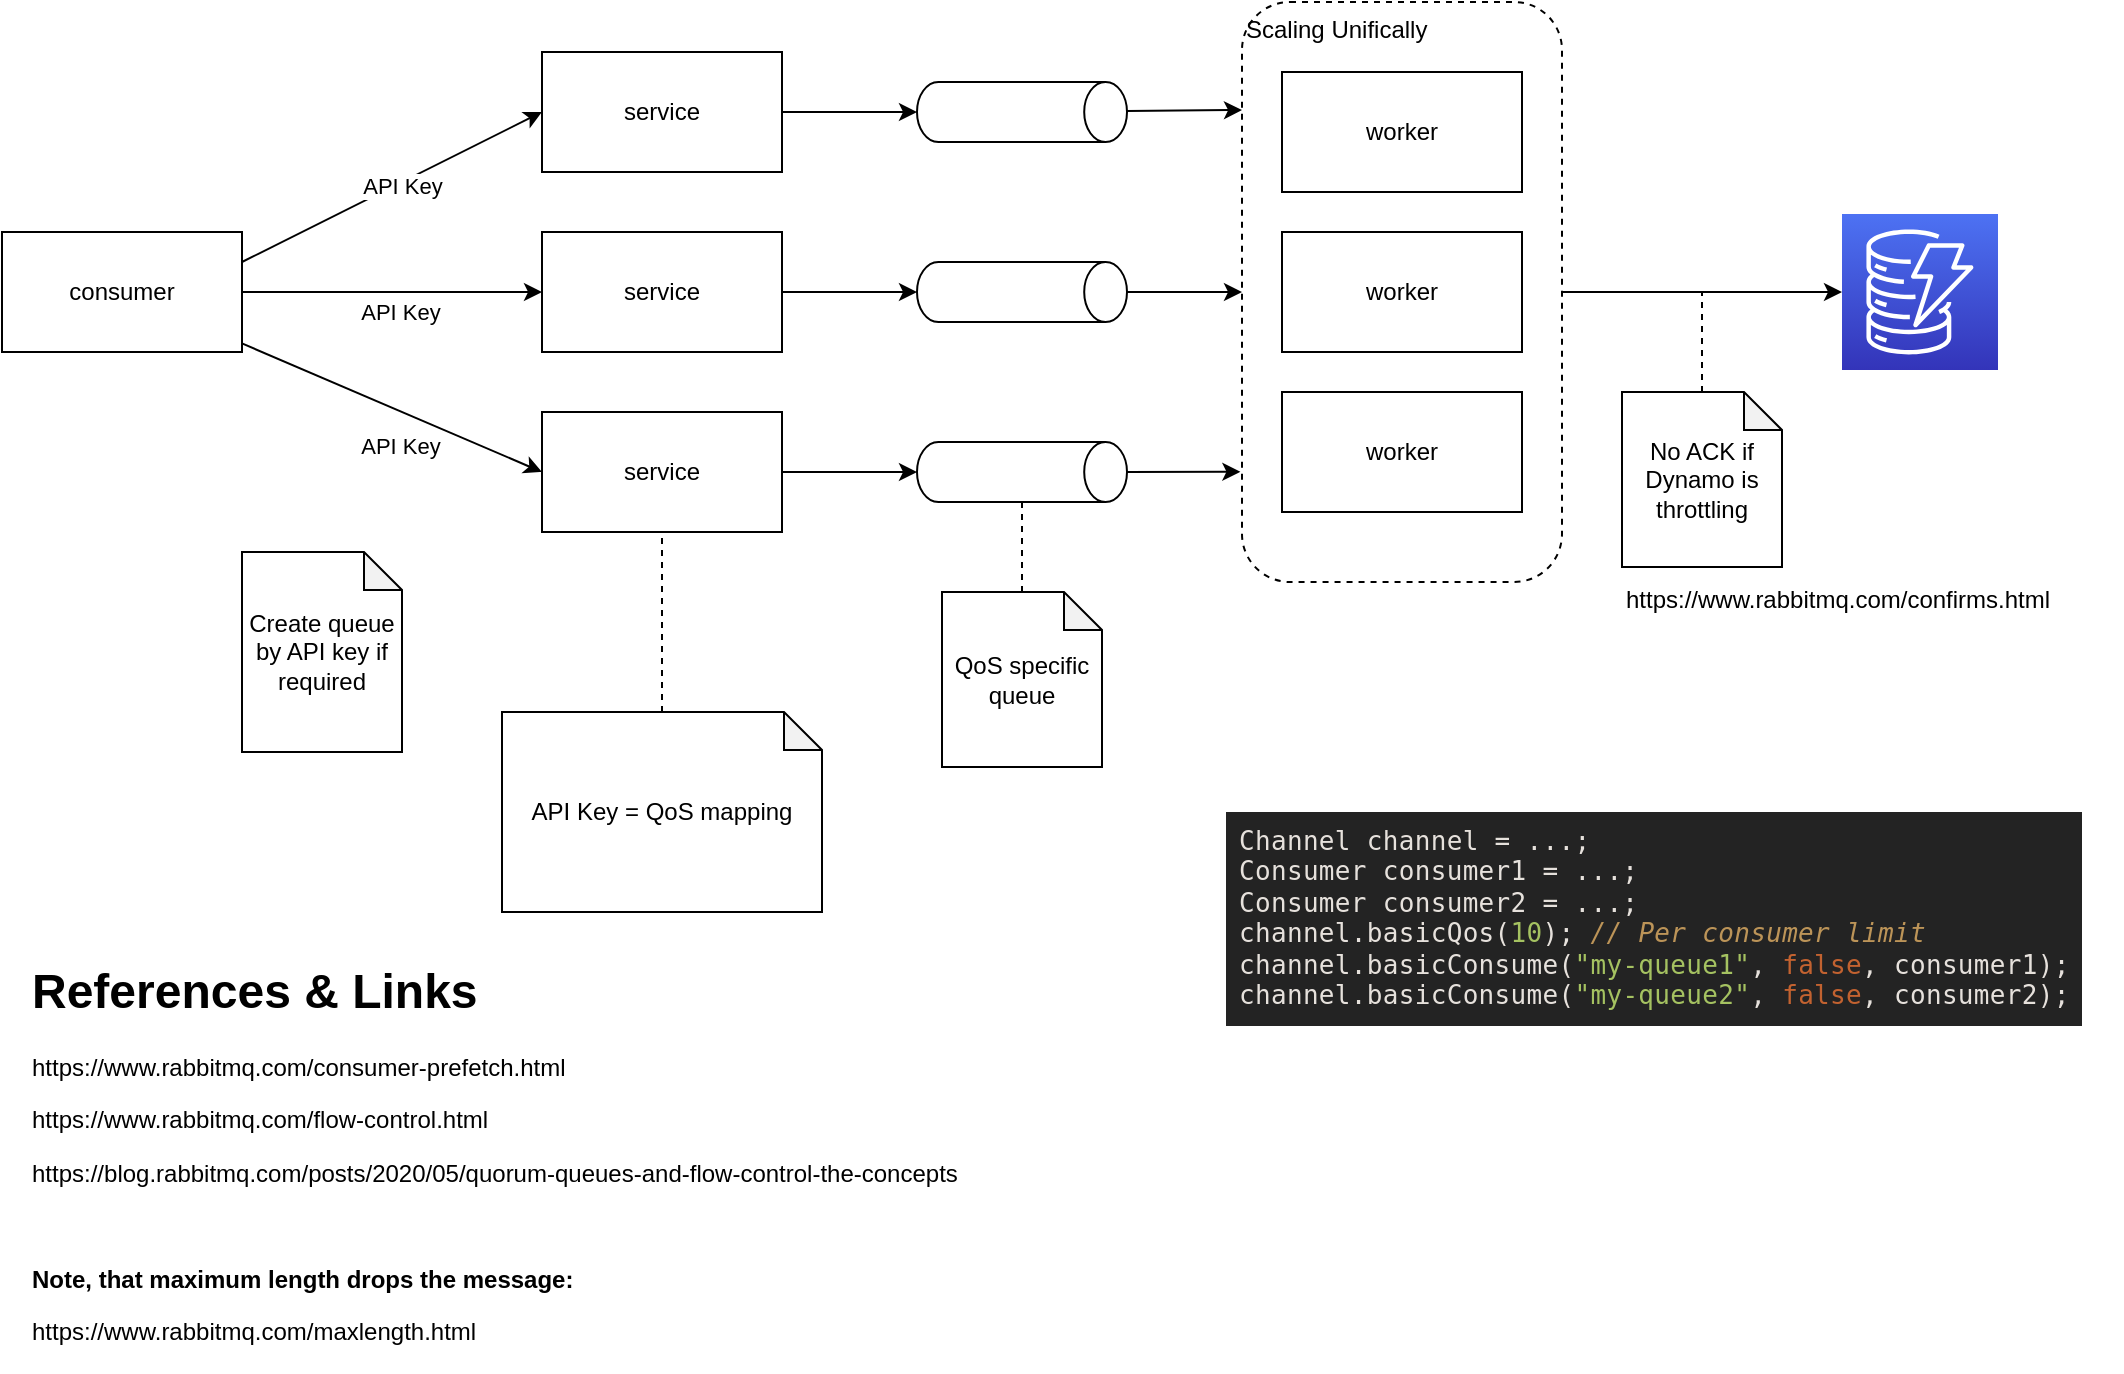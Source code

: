 <mxfile version="20.8.20" type="device"><diagram id="G0rfW3MxQlSEMLiZEsCb" name="Page-1"><mxGraphModel dx="1235" dy="684" grid="1" gridSize="10" guides="1" tooltips="1" connect="1" arrows="1" fold="1" page="1" pageScale="1" pageWidth="850" pageHeight="1100" math="0" shadow="0"><root><mxCell id="0"/><mxCell id="1" parent="0"/><mxCell id="CAOu0-t-lFhoK09DAxlb-16" style="edgeStyle=none;rounded=0;orthogonalLoop=1;jettySize=auto;html=1;endArrow=classic;endFill=1;" edge="1" parent="1" source="zQBQqa1K7-ldaVT0iDEw-1" target="CAOu0-t-lFhoK09DAxlb-6"><mxGeometry relative="1" as="geometry"/></mxCell><mxCell id="zQBQqa1K7-ldaVT0iDEw-1" value="service" style="rounded=0;whiteSpace=wrap;html=1;" parent="1" vertex="1"><mxGeometry x="280" y="240" width="120" height="60" as="geometry"/></mxCell><mxCell id="CAOu0-t-lFhoK09DAxlb-2" style="rounded=0;orthogonalLoop=1;jettySize=auto;html=1;entryX=0;entryY=0.5;entryDx=0;entryDy=0;" edge="1" parent="1" source="CAOu0-t-lFhoK09DAxlb-1" target="zQBQqa1K7-ldaVT0iDEw-1"><mxGeometry relative="1" as="geometry"/></mxCell><mxCell id="CAOu0-t-lFhoK09DAxlb-3" value="API Key" style="edgeLabel;html=1;align=center;verticalAlign=middle;resizable=0;points=[];" vertex="1" connectable="0" parent="CAOu0-t-lFhoK09DAxlb-2"><mxGeometry x="0.28" y="-2" relative="1" as="geometry"><mxPoint x="-17" y="8" as="offset"/></mxGeometry></mxCell><mxCell id="CAOu0-t-lFhoK09DAxlb-1" value="consumer" style="rounded=0;whiteSpace=wrap;html=1;" vertex="1" parent="1"><mxGeometry x="10" y="150" width="120" height="60" as="geometry"/></mxCell><mxCell id="CAOu0-t-lFhoK09DAxlb-5" value="Create queue by API key if required" style="shape=note;whiteSpace=wrap;html=1;backgroundOutline=1;darkOpacity=0.05;size=19;" vertex="1" parent="1"><mxGeometry x="130" y="310" width="80" height="100" as="geometry"/></mxCell><mxCell id="CAOu0-t-lFhoK09DAxlb-31" style="edgeStyle=none;rounded=0;orthogonalLoop=1;jettySize=auto;html=1;entryX=-0.005;entryY=0.81;entryDx=0;entryDy=0;entryPerimeter=0;endArrow=classic;endFill=1;" edge="1" parent="1" source="CAOu0-t-lFhoK09DAxlb-6" target="CAOu0-t-lFhoK09DAxlb-25"><mxGeometry relative="1" as="geometry"/></mxCell><mxCell id="CAOu0-t-lFhoK09DAxlb-6" value="" style="shape=cylinder3;whiteSpace=wrap;html=1;boundedLbl=1;backgroundOutline=1;size=10.7;rotation=90;" vertex="1" parent="1"><mxGeometry x="505" y="217.5" width="30" height="105" as="geometry"/></mxCell><mxCell id="CAOu0-t-lFhoK09DAxlb-34" style="edgeStyle=none;rounded=0;orthogonalLoop=1;jettySize=auto;html=1;entryX=0.5;entryY=1;entryDx=0;entryDy=0;entryPerimeter=0;endArrow=classic;endFill=1;" edge="1" parent="1" source="CAOu0-t-lFhoK09DAxlb-7" target="CAOu0-t-lFhoK09DAxlb-26"><mxGeometry relative="1" as="geometry"/></mxCell><mxCell id="CAOu0-t-lFhoK09DAxlb-7" value="service" style="rounded=0;whiteSpace=wrap;html=1;" vertex="1" parent="1"><mxGeometry x="280" y="150" width="120" height="60" as="geometry"/></mxCell><mxCell id="CAOu0-t-lFhoK09DAxlb-35" style="edgeStyle=none;rounded=0;orthogonalLoop=1;jettySize=auto;html=1;endArrow=classic;endFill=1;" edge="1" parent="1" source="CAOu0-t-lFhoK09DAxlb-8" target="CAOu0-t-lFhoK09DAxlb-32"><mxGeometry relative="1" as="geometry"/></mxCell><mxCell id="CAOu0-t-lFhoK09DAxlb-8" value="service" style="rounded=0;whiteSpace=wrap;html=1;" vertex="1" parent="1"><mxGeometry x="280" y="60" width="120" height="60" as="geometry"/></mxCell><mxCell id="CAOu0-t-lFhoK09DAxlb-9" style="rounded=0;orthogonalLoop=1;jettySize=auto;html=1;entryX=0;entryY=0.5;entryDx=0;entryDy=0;exitX=1;exitY=0.5;exitDx=0;exitDy=0;" edge="1" parent="1" source="CAOu0-t-lFhoK09DAxlb-1" target="CAOu0-t-lFhoK09DAxlb-7"><mxGeometry relative="1" as="geometry"><mxPoint x="140" y="230" as="sourcePoint"/><mxPoint x="290" y="280" as="targetPoint"/></mxGeometry></mxCell><mxCell id="CAOu0-t-lFhoK09DAxlb-10" value="API Key" style="edgeLabel;html=1;align=center;verticalAlign=middle;resizable=0;points=[];" vertex="1" connectable="0" parent="CAOu0-t-lFhoK09DAxlb-9"><mxGeometry x="0.28" y="-2" relative="1" as="geometry"><mxPoint x="-17" y="8" as="offset"/></mxGeometry></mxCell><mxCell id="CAOu0-t-lFhoK09DAxlb-11" style="rounded=0;orthogonalLoop=1;jettySize=auto;html=1;exitX=1;exitY=0.25;exitDx=0;exitDy=0;entryX=0;entryY=0.5;entryDx=0;entryDy=0;" edge="1" parent="1" source="CAOu0-t-lFhoK09DAxlb-1" target="CAOu0-t-lFhoK09DAxlb-8"><mxGeometry relative="1" as="geometry"><mxPoint x="140" y="190" as="sourcePoint"/><mxPoint x="290" y="190" as="targetPoint"/></mxGeometry></mxCell><mxCell id="CAOu0-t-lFhoK09DAxlb-12" value="API Key" style="edgeLabel;html=1;align=center;verticalAlign=middle;resizable=0;points=[];" vertex="1" connectable="0" parent="CAOu0-t-lFhoK09DAxlb-11"><mxGeometry x="0.28" y="-2" relative="1" as="geometry"><mxPoint x="-17" y="8" as="offset"/></mxGeometry></mxCell><mxCell id="CAOu0-t-lFhoK09DAxlb-15" style="edgeStyle=none;rounded=0;orthogonalLoop=1;jettySize=auto;html=1;endArrow=none;endFill=0;dashed=1;" edge="1" parent="1" source="CAOu0-t-lFhoK09DAxlb-14" target="zQBQqa1K7-ldaVT0iDEw-1"><mxGeometry relative="1" as="geometry"/></mxCell><mxCell id="CAOu0-t-lFhoK09DAxlb-14" value="API Key = QoS mapping" style="shape=note;whiteSpace=wrap;html=1;backgroundOutline=1;darkOpacity=0.05;size=19;" vertex="1" parent="1"><mxGeometry x="260" y="390" width="160" height="100" as="geometry"/></mxCell><mxCell id="CAOu0-t-lFhoK09DAxlb-19" style="edgeStyle=none;rounded=0;orthogonalLoop=1;jettySize=auto;html=1;entryX=1;entryY=0.5;entryDx=0;entryDy=0;entryPerimeter=0;endArrow=none;endFill=0;dashed=1;" edge="1" parent="1" source="CAOu0-t-lFhoK09DAxlb-18" target="CAOu0-t-lFhoK09DAxlb-6"><mxGeometry relative="1" as="geometry"/></mxCell><mxCell id="CAOu0-t-lFhoK09DAxlb-18" value="QoS specific queue" style="shape=note;whiteSpace=wrap;html=1;backgroundOutline=1;darkOpacity=0.05;size=19;" vertex="1" parent="1"><mxGeometry x="480" y="330" width="80" height="87.5" as="geometry"/></mxCell><mxCell id="CAOu0-t-lFhoK09DAxlb-20" value="worker" style="rounded=0;whiteSpace=wrap;html=1;" vertex="1" parent="1"><mxGeometry x="650" y="230" width="120" height="60" as="geometry"/></mxCell><mxCell id="CAOu0-t-lFhoK09DAxlb-21" value="worker" style="rounded=0;whiteSpace=wrap;html=1;" vertex="1" parent="1"><mxGeometry x="650" y="150" width="120" height="60" as="geometry"/></mxCell><mxCell id="CAOu0-t-lFhoK09DAxlb-22" value="worker" style="rounded=0;whiteSpace=wrap;html=1;" vertex="1" parent="1"><mxGeometry x="650" y="70" width="120" height="60" as="geometry"/></mxCell><mxCell id="CAOu0-t-lFhoK09DAxlb-37" style="edgeStyle=none;rounded=0;orthogonalLoop=1;jettySize=auto;html=1;entryX=0;entryY=0.5;entryDx=0;entryDy=0;entryPerimeter=0;endArrow=classic;endFill=1;" edge="1" parent="1" source="CAOu0-t-lFhoK09DAxlb-25" target="CAOu0-t-lFhoK09DAxlb-36"><mxGeometry relative="1" as="geometry"/></mxCell><mxCell id="CAOu0-t-lFhoK09DAxlb-25" value="Scaling Unifically" style="rounded=1;whiteSpace=wrap;html=1;fillColor=none;dashed=1;align=left;verticalAlign=top;horizontal=1;" vertex="1" parent="1"><mxGeometry x="630" y="35" width="160" height="290" as="geometry"/></mxCell><mxCell id="CAOu0-t-lFhoK09DAxlb-30" style="edgeStyle=none;rounded=0;orthogonalLoop=1;jettySize=auto;html=1;entryX=0;entryY=0.5;entryDx=0;entryDy=0;endArrow=classic;endFill=1;" edge="1" parent="1" source="CAOu0-t-lFhoK09DAxlb-26" target="CAOu0-t-lFhoK09DAxlb-25"><mxGeometry relative="1" as="geometry"/></mxCell><mxCell id="CAOu0-t-lFhoK09DAxlb-26" value="" style="shape=cylinder3;whiteSpace=wrap;html=1;boundedLbl=1;backgroundOutline=1;size=10.7;rotation=90;" vertex="1" parent="1"><mxGeometry x="505" y="127.5" width="30" height="105" as="geometry"/></mxCell><mxCell id="CAOu0-t-lFhoK09DAxlb-28" value="&lt;pre style=&quot;display: block; overflow-x: auto; padding: 0.5em; background: rgb(35, 35, 35); color: rgb(230, 225, 220); font-size: medium; overflow-wrap: break-word; font-style: normal; font-variant-ligatures: normal; font-variant-caps: normal; font-weight: 500; letter-spacing: 0.16px; orphans: 2; text-align: left; text-indent: 0px; text-transform: none; widows: 2; word-spacing: 0px; -webkit-text-stroke-width: 0px; text-decoration-thickness: initial; text-decoration-style: initial; text-decoration-color: initial;&quot; class=&quot;lang-java hljs&quot;&gt;Channel channel = ...;&#10;Consumer consumer1 = ...;&#10;Consumer consumer2 = ...;&#10;channel.basicQos(&lt;span style=&quot;color: rgb(165, 194, 97);&quot; class=&quot;hljs-number&quot;&gt;10&lt;/span&gt;); &lt;span style=&quot;color: rgb(188, 148, 88); font-style: italic;&quot; class=&quot;hljs-comment&quot;&gt;// Per consumer limit&lt;/span&gt;&#10;channel.basicConsume(&lt;span style=&quot;color: rgb(165, 194, 97);&quot; class=&quot;hljs-string&quot;&gt;&quot;my-queue1&quot;&lt;/span&gt;, &lt;span style=&quot;color: rgb(194, 98, 48);&quot; class=&quot;hljs-keyword&quot;&gt;false&lt;/span&gt;, consumer1);&#10;channel.basicConsume(&lt;span style=&quot;color: rgb(165, 194, 97);&quot; class=&quot;hljs-string&quot;&gt;&quot;my-queue2&quot;&lt;/span&gt;, &lt;span style=&quot;color: rgb(194, 98, 48);&quot; class=&quot;hljs-keyword&quot;&gt;false&lt;/span&gt;, consumer2);&lt;/pre&gt;" style="text;whiteSpace=wrap;html=1;" vertex="1" parent="1"><mxGeometry x="620" y="420" width="430" height="160" as="geometry"/></mxCell><mxCell id="CAOu0-t-lFhoK09DAxlb-33" style="edgeStyle=none;rounded=0;orthogonalLoop=1;jettySize=auto;html=1;endArrow=classic;endFill=1;" edge="1" parent="1" source="CAOu0-t-lFhoK09DAxlb-32"><mxGeometry relative="1" as="geometry"><mxPoint x="630" y="89" as="targetPoint"/></mxGeometry></mxCell><mxCell id="CAOu0-t-lFhoK09DAxlb-32" value="" style="shape=cylinder3;whiteSpace=wrap;html=1;boundedLbl=1;backgroundOutline=1;size=10.7;rotation=90;" vertex="1" parent="1"><mxGeometry x="505" y="37.5" width="30" height="105" as="geometry"/></mxCell><mxCell id="CAOu0-t-lFhoK09DAxlb-36" value="" style="sketch=0;points=[[0,0,0],[0.25,0,0],[0.5,0,0],[0.75,0,0],[1,0,0],[0,1,0],[0.25,1,0],[0.5,1,0],[0.75,1,0],[1,1,0],[0,0.25,0],[0,0.5,0],[0,0.75,0],[1,0.25,0],[1,0.5,0],[1,0.75,0]];outlineConnect=0;fontColor=#232F3E;gradientColor=#4D72F3;gradientDirection=north;fillColor=#3334B9;strokeColor=#ffffff;dashed=0;verticalLabelPosition=bottom;verticalAlign=top;align=center;html=1;fontSize=12;fontStyle=0;aspect=fixed;shape=mxgraph.aws4.resourceIcon;resIcon=mxgraph.aws4.dynamodb;" vertex="1" parent="1"><mxGeometry x="930" y="141" width="78" height="78" as="geometry"/></mxCell><mxCell id="CAOu0-t-lFhoK09DAxlb-39" style="edgeStyle=none;rounded=0;orthogonalLoop=1;jettySize=auto;html=1;endArrow=none;endFill=0;dashed=1;" edge="1" parent="1" source="CAOu0-t-lFhoK09DAxlb-38"><mxGeometry relative="1" as="geometry"><mxPoint x="860" y="180" as="targetPoint"/></mxGeometry></mxCell><mxCell id="CAOu0-t-lFhoK09DAxlb-38" value="No ACK if Dynamo is throttling" style="shape=note;whiteSpace=wrap;html=1;backgroundOutline=1;darkOpacity=0.05;size=19;" vertex="1" parent="1"><mxGeometry x="820" y="230" width="80" height="87.5" as="geometry"/></mxCell><mxCell id="CAOu0-t-lFhoK09DAxlb-42" value="&lt;h1&gt;References &amp;amp; Links&lt;/h1&gt;&lt;p&gt;https://www.rabbitmq.com/consumer-prefetch.html&lt;/p&gt;&lt;p&gt;&lt;span style=&quot;background-color: initial;&quot;&gt;https://www.rabbitmq.com/flow-control.html&lt;/span&gt;&lt;/p&gt;&lt;p&gt;&lt;span style=&quot;background-color: initial;&quot;&gt;https://blog.rabbitmq.com/posts/2020/05/quorum-queues-and-flow-control-the-concepts&lt;br&gt;&lt;/span&gt;&lt;/p&gt;&lt;p&gt;&lt;span style=&quot;background-color: initial;&quot;&gt;&lt;br&gt;&lt;/span&gt;&lt;/p&gt;&lt;p&gt;&lt;span style=&quot;background-color: initial;&quot;&gt;&lt;b&gt;Note, that maximum length drops the message:&lt;/b&gt;&lt;/span&gt;&lt;/p&gt;&lt;p&gt;&lt;span style=&quot;background-color: initial;&quot;&gt;https://www.rabbitmq.com/maxlength.html&lt;br&gt;&lt;/span&gt;&lt;/p&gt;" style="text;html=1;strokeColor=none;fillColor=none;spacing=5;spacingTop=-20;whiteSpace=wrap;overflow=hidden;rounded=0;" vertex="1" parent="1"><mxGeometry x="20" y="510" width="510" height="210" as="geometry"/></mxCell><UserObject label="https://www.rabbitmq.com/confirms.html" link="https://www.rabbitmq.com/confirms.html" id="CAOu0-t-lFhoK09DAxlb-43"><mxCell style="text;whiteSpace=wrap;html=1;" vertex="1" parent="1"><mxGeometry x="820" y="320" width="250" height="40" as="geometry"/></mxCell></UserObject></root></mxGraphModel></diagram></mxfile>